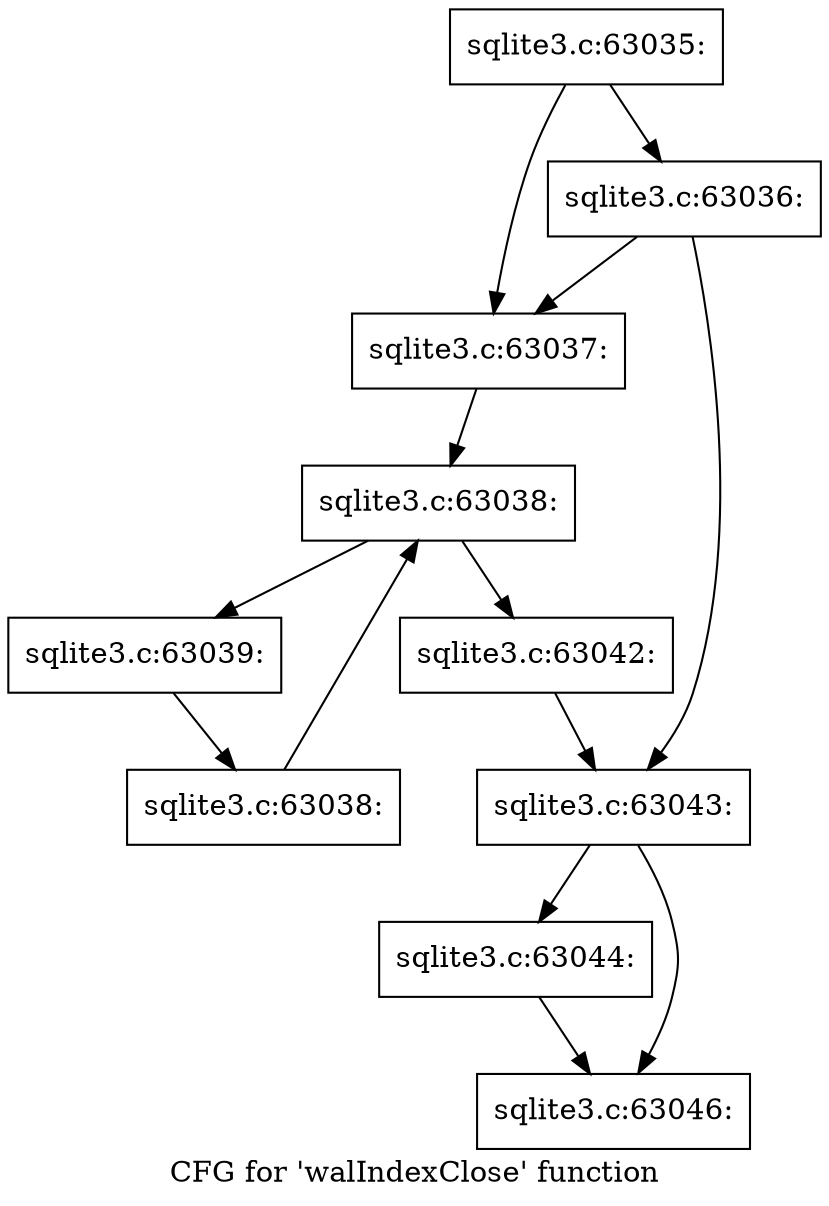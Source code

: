 digraph "CFG for 'walIndexClose' function" {
	label="CFG for 'walIndexClose' function";

	Node0x55c0f7410d30 [shape=record,label="{sqlite3.c:63035:}"];
	Node0x55c0f7410d30 -> Node0x55c0f742b660;
	Node0x55c0f7410d30 -> Node0x55c0f742b860;
	Node0x55c0f742b860 [shape=record,label="{sqlite3.c:63036:}"];
	Node0x55c0f742b860 -> Node0x55c0f742b660;
	Node0x55c0f742b860 -> Node0x55c0f742b810;
	Node0x55c0f742b660 [shape=record,label="{sqlite3.c:63037:}"];
	Node0x55c0f742b660 -> Node0x55c0f742d140;
	Node0x55c0f742d140 [shape=record,label="{sqlite3.c:63038:}"];
	Node0x55c0f742d140 -> Node0x55c0f742d360;
	Node0x55c0f742d140 -> Node0x55c0f742cf90;
	Node0x55c0f742d360 [shape=record,label="{sqlite3.c:63039:}"];
	Node0x55c0f742d360 -> Node0x55c0f742d2d0;
	Node0x55c0f742d2d0 [shape=record,label="{sqlite3.c:63038:}"];
	Node0x55c0f742d2d0 -> Node0x55c0f742d140;
	Node0x55c0f742cf90 [shape=record,label="{sqlite3.c:63042:}"];
	Node0x55c0f742cf90 -> Node0x55c0f742b810;
	Node0x55c0f742b810 [shape=record,label="{sqlite3.c:63043:}"];
	Node0x55c0f742b810 -> Node0x55c0f742e830;
	Node0x55c0f742b810 -> Node0x55c0f742e880;
	Node0x55c0f742e830 [shape=record,label="{sqlite3.c:63044:}"];
	Node0x55c0f742e830 -> Node0x55c0f742e880;
	Node0x55c0f742e880 [shape=record,label="{sqlite3.c:63046:}"];
}
